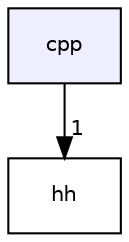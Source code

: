 digraph "cpp" {
  compound=true
  node [ fontsize="10", fontname="Helvetica"];
  edge [ labelfontsize="10", labelfontname="Helvetica"];
  dir_df511e5bd85cec96854b39d5e1c27aa8 [shape=box, label="cpp", style="filled", fillcolor="#eeeeff", pencolor="black", URL="dir_df511e5bd85cec96854b39d5e1c27aa8.html"];
  dir_5d5ff01e585378b80dafb53c48ce5158 [shape=box label="hh" URL="dir_5d5ff01e585378b80dafb53c48ce5158.html"];
  dir_df511e5bd85cec96854b39d5e1c27aa8->dir_5d5ff01e585378b80dafb53c48ce5158 [headlabel="1", labeldistance=1.5 headhref="dir_000000_000001.html"];
}
